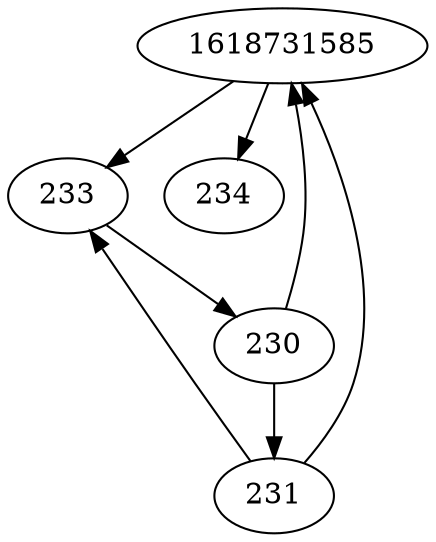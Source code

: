 strict digraph  {
1618731585;
230;
231;
233;
234;
1618731585 -> 233;
1618731585 -> 234;
230 -> 231;
230 -> 1618731585;
231 -> 1618731585;
231 -> 233;
233 -> 230;
}
